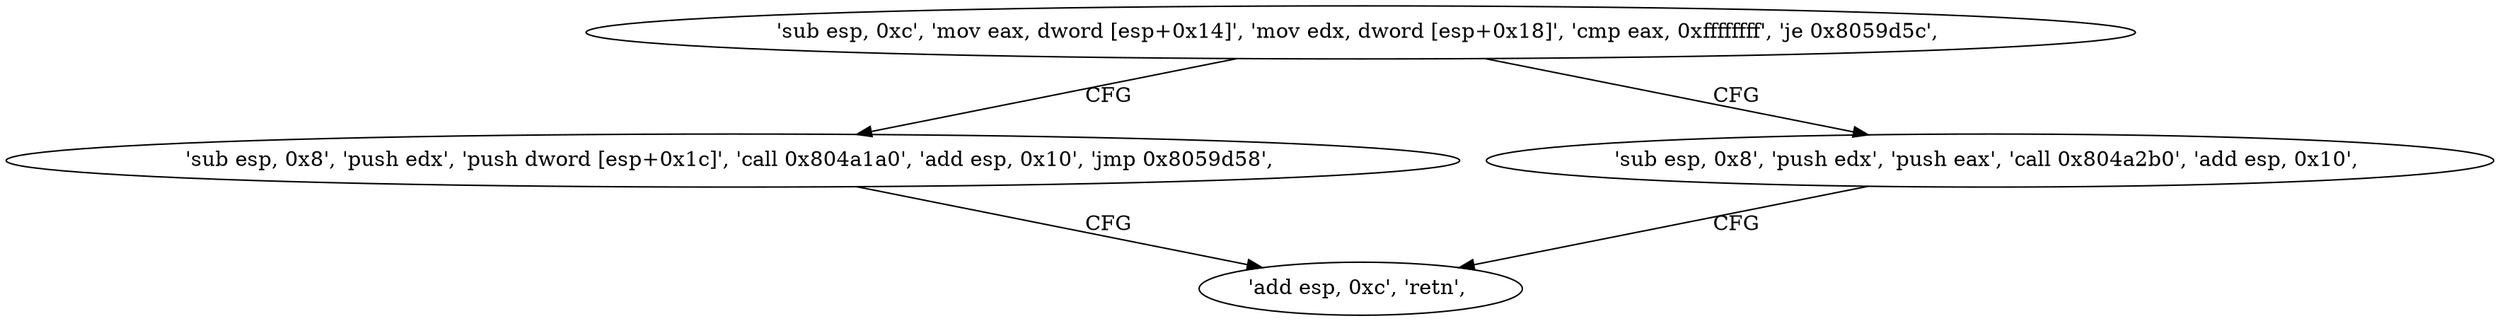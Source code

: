 digraph "func" {
"134585659" [label = "'sub esp, 0xc', 'mov eax, dword [esp+0x14]', 'mov edx, dword [esp+0x18]', 'cmp eax, 0xffffffff', 'je 0x8059d5c', " ]
"134585692" [label = "'sub esp, 0x8', 'push edx', 'push dword [esp+0x1c]', 'call 0x804a1a0', 'add esp, 0x10', 'jmp 0x8059d58', " ]
"134585675" [label = "'sub esp, 0x8', 'push edx', 'push eax', 'call 0x804a2b0', 'add esp, 0x10', " ]
"134585688" [label = "'add esp, 0xc', 'retn', " ]
"134585659" -> "134585692" [ label = "CFG" ]
"134585659" -> "134585675" [ label = "CFG" ]
"134585692" -> "134585688" [ label = "CFG" ]
"134585675" -> "134585688" [ label = "CFG" ]
}
